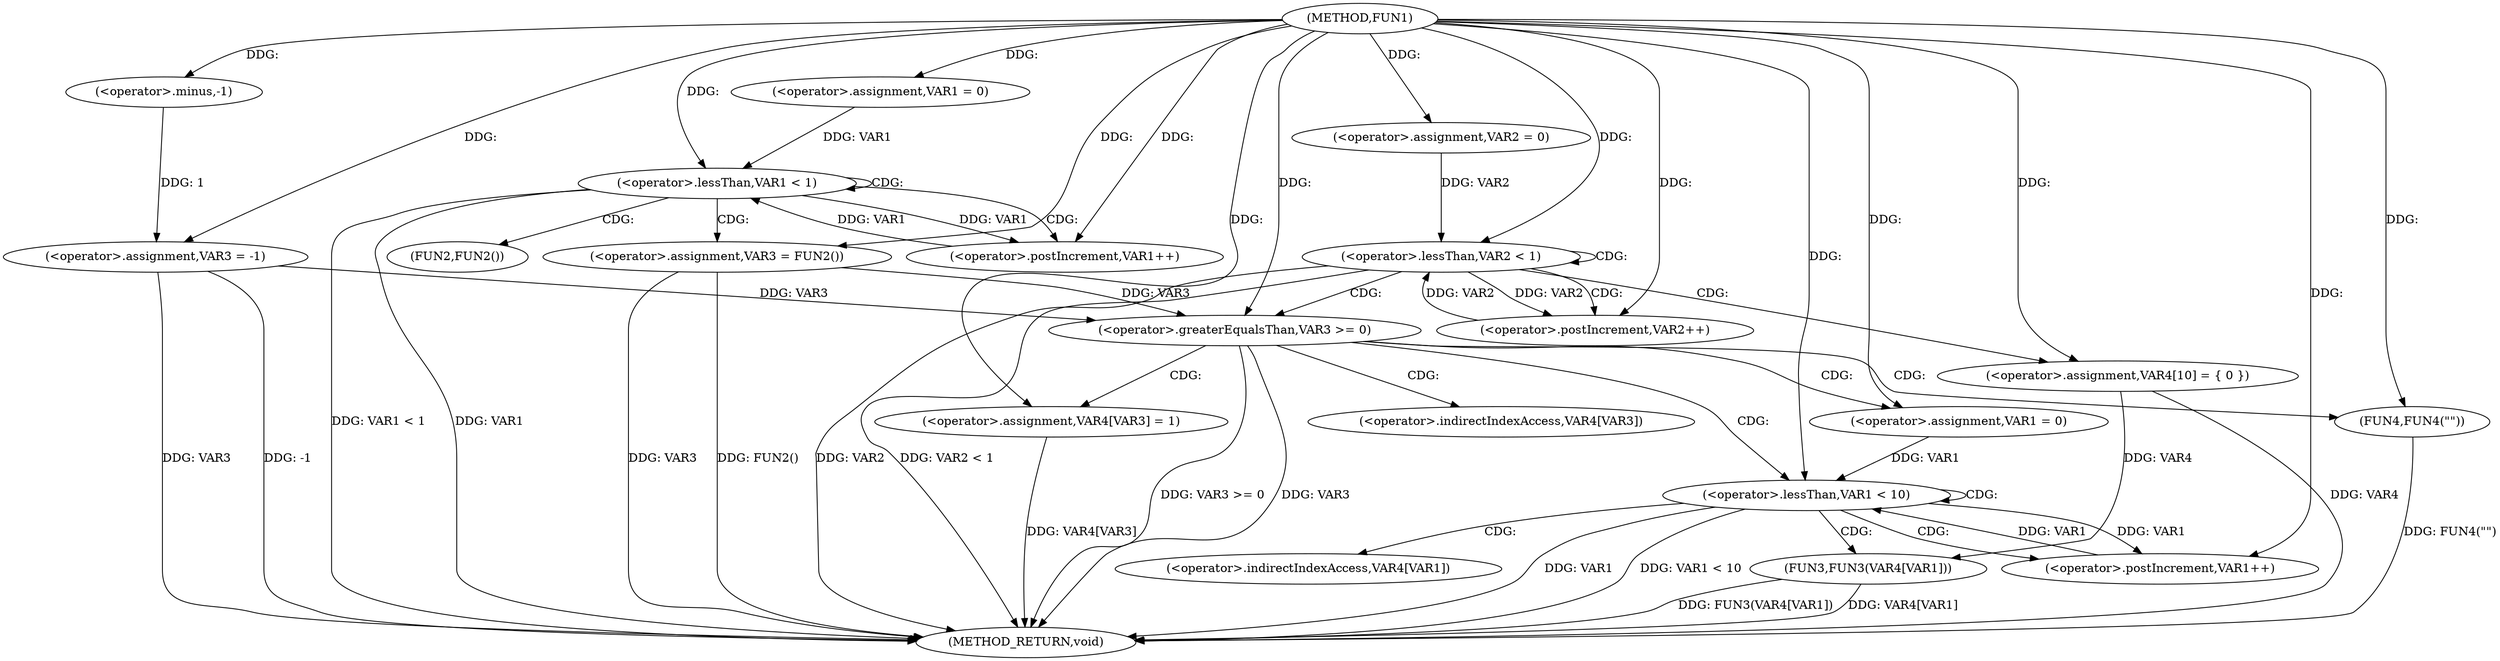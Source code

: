 digraph FUN1 {  
"1000100" [label = "(METHOD,FUN1)" ]
"1000165" [label = "(METHOD_RETURN,void)" ]
"1000105" [label = "(<operator>.assignment,VAR3 = -1)" ]
"1000107" [label = "(<operator>.minus,-1)" ]
"1000110" [label = "(<operator>.assignment,VAR1 = 0)" ]
"1000113" [label = "(<operator>.lessThan,VAR1 < 1)" ]
"1000116" [label = "(<operator>.postIncrement,VAR1++)" ]
"1000119" [label = "(<operator>.assignment,VAR3 = FUN2())" ]
"1000123" [label = "(<operator>.assignment,VAR2 = 0)" ]
"1000126" [label = "(<operator>.lessThan,VAR2 < 1)" ]
"1000129" [label = "(<operator>.postIncrement,VAR2++)" ]
"1000135" [label = "(<operator>.assignment,VAR4[10] = { 0 })" ]
"1000138" [label = "(<operator>.greaterEqualsThan,VAR3 >= 0)" ]
"1000142" [label = "(<operator>.assignment,VAR4[VAR3] = 1)" ]
"1000148" [label = "(<operator>.assignment,VAR1 = 0)" ]
"1000151" [label = "(<operator>.lessThan,VAR1 < 10)" ]
"1000154" [label = "(<operator>.postIncrement,VAR1++)" ]
"1000157" [label = "(FUN3,FUN3(VAR4[VAR1]))" ]
"1000163" [label = "(FUN4,FUN4(\"\"))" ]
"1000121" [label = "(FUN2,FUN2())" ]
"1000143" [label = "(<operator>.indirectIndexAccess,VAR4[VAR3])" ]
"1000158" [label = "(<operator>.indirectIndexAccess,VAR4[VAR1])" ]
  "1000126" -> "1000165"  [ label = "DDG: VAR2 < 1"] 
  "1000157" -> "1000165"  [ label = "DDG: FUN3(VAR4[VAR1])"] 
  "1000113" -> "1000165"  [ label = "DDG: VAR1"] 
  "1000151" -> "1000165"  [ label = "DDG: VAR1"] 
  "1000119" -> "1000165"  [ label = "DDG: FUN2()"] 
  "1000126" -> "1000165"  [ label = "DDG: VAR2"] 
  "1000138" -> "1000165"  [ label = "DDG: VAR3 >= 0"] 
  "1000163" -> "1000165"  [ label = "DDG: FUN4(\"\")"] 
  "1000105" -> "1000165"  [ label = "DDG: VAR3"] 
  "1000105" -> "1000165"  [ label = "DDG: -1"] 
  "1000151" -> "1000165"  [ label = "DDG: VAR1 < 10"] 
  "1000138" -> "1000165"  [ label = "DDG: VAR3"] 
  "1000157" -> "1000165"  [ label = "DDG: VAR4[VAR1]"] 
  "1000113" -> "1000165"  [ label = "DDG: VAR1 < 1"] 
  "1000119" -> "1000165"  [ label = "DDG: VAR3"] 
  "1000142" -> "1000165"  [ label = "DDG: VAR4[VAR3]"] 
  "1000135" -> "1000165"  [ label = "DDG: VAR4"] 
  "1000107" -> "1000105"  [ label = "DDG: 1"] 
  "1000100" -> "1000105"  [ label = "DDG: "] 
  "1000100" -> "1000107"  [ label = "DDG: "] 
  "1000100" -> "1000110"  [ label = "DDG: "] 
  "1000116" -> "1000113"  [ label = "DDG: VAR1"] 
  "1000110" -> "1000113"  [ label = "DDG: VAR1"] 
  "1000100" -> "1000113"  [ label = "DDG: "] 
  "1000113" -> "1000116"  [ label = "DDG: VAR1"] 
  "1000100" -> "1000116"  [ label = "DDG: "] 
  "1000100" -> "1000119"  [ label = "DDG: "] 
  "1000100" -> "1000123"  [ label = "DDG: "] 
  "1000129" -> "1000126"  [ label = "DDG: VAR2"] 
  "1000123" -> "1000126"  [ label = "DDG: VAR2"] 
  "1000100" -> "1000126"  [ label = "DDG: "] 
  "1000126" -> "1000129"  [ label = "DDG: VAR2"] 
  "1000100" -> "1000129"  [ label = "DDG: "] 
  "1000100" -> "1000135"  [ label = "DDG: "] 
  "1000119" -> "1000138"  [ label = "DDG: VAR3"] 
  "1000105" -> "1000138"  [ label = "DDG: VAR3"] 
  "1000100" -> "1000138"  [ label = "DDG: "] 
  "1000100" -> "1000142"  [ label = "DDG: "] 
  "1000100" -> "1000148"  [ label = "DDG: "] 
  "1000154" -> "1000151"  [ label = "DDG: VAR1"] 
  "1000148" -> "1000151"  [ label = "DDG: VAR1"] 
  "1000100" -> "1000151"  [ label = "DDG: "] 
  "1000151" -> "1000154"  [ label = "DDG: VAR1"] 
  "1000100" -> "1000154"  [ label = "DDG: "] 
  "1000135" -> "1000157"  [ label = "DDG: VAR4"] 
  "1000100" -> "1000163"  [ label = "DDG: "] 
  "1000113" -> "1000121"  [ label = "CDG: "] 
  "1000113" -> "1000116"  [ label = "CDG: "] 
  "1000113" -> "1000113"  [ label = "CDG: "] 
  "1000113" -> "1000119"  [ label = "CDG: "] 
  "1000126" -> "1000126"  [ label = "CDG: "] 
  "1000126" -> "1000129"  [ label = "CDG: "] 
  "1000126" -> "1000135"  [ label = "CDG: "] 
  "1000126" -> "1000138"  [ label = "CDG: "] 
  "1000138" -> "1000163"  [ label = "CDG: "] 
  "1000138" -> "1000143"  [ label = "CDG: "] 
  "1000138" -> "1000142"  [ label = "CDG: "] 
  "1000138" -> "1000151"  [ label = "CDG: "] 
  "1000138" -> "1000148"  [ label = "CDG: "] 
  "1000151" -> "1000158"  [ label = "CDG: "] 
  "1000151" -> "1000154"  [ label = "CDG: "] 
  "1000151" -> "1000151"  [ label = "CDG: "] 
  "1000151" -> "1000157"  [ label = "CDG: "] 
}
